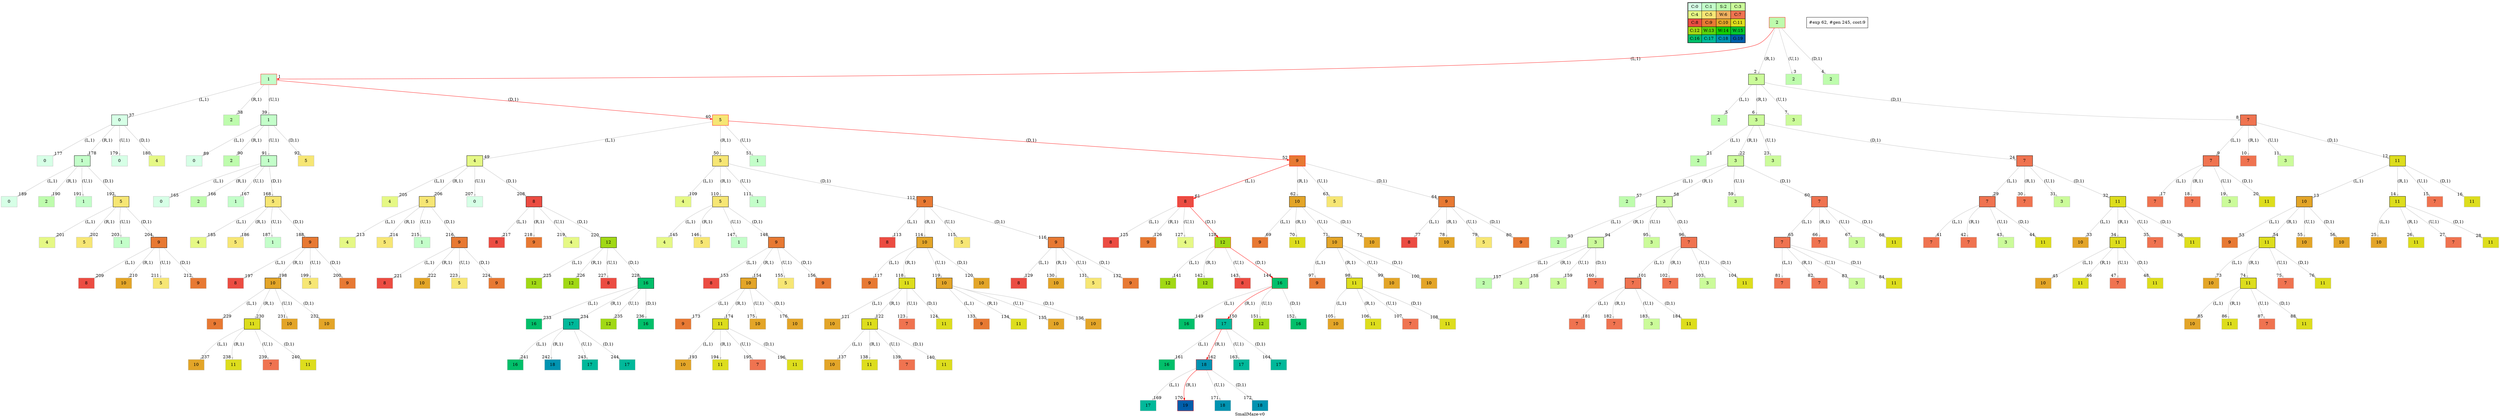 digraph SmallMaze { label="SmallMaze-v0" nodesep=1 ranksep="1.2" node [shape=record] edge [arrowsize=0.7] 
subgraph MAP {label=Map;map [shape=plaintext label=<<table border="1" cellpadding="5" cellspacing="0" cellborder="1"><tr><td bgcolor="0.39803922 0.15947579 0.99679532 1.        ">C:0</td><td bgcolor="0.35098039 0.23194764 0.99315867 1.        ">C:1</td><td bgcolor="0.29607843 0.31486959 0.98720184 1.        ">S:2</td><td bgcolor="0.24901961 0.38410575 0.98063477 1.        ">C:3</td></tr><tr><td bgcolor="0.19411765 0.46220388 0.97128103 1.        ">C:4</td><td bgcolor="0.14705882 0.52643216 0.96182564 1.        ">C:5</td><td bgcolor="0.09215686 0.59770746 0.94913494 1.        ">W:6</td><td bgcolor="0.0372549  0.66454018 0.93467977 1.        ">C:7</td></tr><tr><td bgcolor="0.00980392 0.71791192 0.92090552 1.        ">C:8</td><td bgcolor="0.06470588 0.77520398 0.9032472  1.        ">C:9</td><td bgcolor="0.11176471 0.81974048 0.88677369 1.        ">C:10</td><td bgcolor="0.16666667 0.8660254  0.8660254  1.        ">C:11</td></tr><tr><td bgcolor="0.21372549 0.9005867  0.84695821 1.        ">C:12</td><td bgcolor="0.26862745 0.93467977 0.82325295 1.        ">W:13</td><td bgcolor="0.32352941 0.96182564 0.79801723 1.        ">W:14</td><td bgcolor="0.37058824 0.97940977 0.77520398 1.        ">W:15</td></tr><tr><td bgcolor="0.4254902  0.99315867 0.74725253 1.        ">C:16</td><td bgcolor="0.47254902 0.99907048 0.72218645 1.        ">C:17</td><td bgcolor="0.52745098 0.99907048 0.69169844 1.        ">C:18</td><td bgcolor="0.5745098  0.99315867 0.66454018 1.        ">G:19</td></tr></table>>]} 
"0_2" [label=2 style=filled color=grey fillcolor="0.29607843 0.31486959 0.98720184 1.        " ];  
"0_2" [label=" 2 " style=filled color=black color=red fillcolor="0.29607843 0.31486959 0.98720184 1.        " ];  "0_2.1-0" [label=1 style=filled color=grey color=red fillcolor="0.35098039 0.23194764 0.99315867 1.        " ];   "0_2" -> "0_2.1-0" [label="(L,1)" headlabel=" 1 " color=grey color=red ]; 
"0_2.3-1" [label=3 style=filled color=grey fillcolor="0.24901961 0.38410575 0.98063477 1.        " ];   "0_2" -> "0_2.3-1" [label="(R,1)" headlabel=" 2 " color=grey ]; 
"0_2.2-2" [label=2 style=filled color=grey fillcolor="0.29607843 0.31486959 0.98720184 1.        " ];   "0_2" -> "0_2.2-2" [label="(U,1)" headlabel=" 3 " color=grey ]; 
"0_2.2-3" [label=2 style=filled color=grey fillcolor="0.29607843 0.31486959 0.98720184 1.        " ];   "0_2" -> "0_2.2-3" [label="(D,1)" headlabel=" 4 " color=grey ]; 
"0_2.3-1" [label=" 3 " style=filled color=black fillcolor="0.24901961 0.38410575 0.98063477 1.        " ];  "0_2.3.2-0" [label=2 style=filled color=grey fillcolor="0.29607843 0.31486959 0.98720184 1.        " ];   "0_2.3-1" -> "0_2.3.2-0" [label="(L,1)" headlabel=" 5 " color=grey ]; 
"0_2.3.3-1" [label=3 style=filled color=grey fillcolor="0.24901961 0.38410575 0.98063477 1.        " ];   "0_2.3-1" -> "0_2.3.3-1" [label="(R,1)" headlabel=" 6 " color=grey ]; 
"0_2.3.3-2" [label=3 style=filled color=grey fillcolor="0.24901961 0.38410575 0.98063477 1.        " ];   "0_2.3-1" -> "0_2.3.3-2" [label="(U,1)" headlabel=" 7 " color=grey ]; 
"0_2.3.7-3" [label=7 style=filled color=grey fillcolor="0.0372549  0.66454018 0.93467977 1.        " ];   "0_2.3-1" -> "0_2.3.7-3" [label="(D,1)" headlabel=" 8 " color=grey ]; 
"0_2.3.7-3" [label=" 7 " style=filled color=black fillcolor="0.0372549  0.66454018 0.93467977 1.        " ];  "0_2.3.7.7-0" [label=7 style=filled color=grey fillcolor="0.0372549  0.66454018 0.93467977 1.        " ];   "0_2.3.7-3" -> "0_2.3.7.7-0" [label="(L,1)" headlabel=" 9 " color=grey ]; 
"0_2.3.7.7-1" [label=7 style=filled color=grey fillcolor="0.0372549  0.66454018 0.93467977 1.        " ];   "0_2.3.7-3" -> "0_2.3.7.7-1" [label="(R,1)" headlabel=" 10 " color=grey ]; 
"0_2.3.7.3-2" [label=3 style=filled color=grey fillcolor="0.24901961 0.38410575 0.98063477 1.        " ];   "0_2.3.7-3" -> "0_2.3.7.3-2" [label="(U,1)" headlabel=" 11 " color=grey ]; 
"0_2.3.7.11-3" [label=11 style=filled color=grey fillcolor="0.16666667 0.8660254  0.8660254  1.        " ];   "0_2.3.7-3" -> "0_2.3.7.11-3" [label="(D,1)" headlabel=" 12 " color=grey ]; 
"0_2.3.7.11-3" [label=" 11 " style=filled color=black fillcolor="0.16666667 0.8660254  0.8660254  1.        " ];  "0_2.3.7.11.10-0" [label=10 style=filled color=grey fillcolor="0.11176471 0.81974048 0.88677369 1.        " ];   "0_2.3.7.11-3" -> "0_2.3.7.11.10-0" [label="(L,1)" headlabel=" 13 " color=grey ]; 
"0_2.3.7.11.11-1" [label=11 style=filled color=grey fillcolor="0.16666667 0.8660254  0.8660254  1.        " ];   "0_2.3.7.11-3" -> "0_2.3.7.11.11-1" [label="(R,1)" headlabel=" 14 " color=grey ]; 
"0_2.3.7.11.7-2" [label=7 style=filled color=grey fillcolor="0.0372549  0.66454018 0.93467977 1.        " ];   "0_2.3.7.11-3" -> "0_2.3.7.11.7-2" [label="(U,1)" headlabel=" 15 " color=grey ]; 
"0_2.3.7.11.11-3" [label=11 style=filled color=grey fillcolor="0.16666667 0.8660254  0.8660254  1.        " ];   "0_2.3.7.11-3" -> "0_2.3.7.11.11-3" [label="(D,1)" headlabel=" 16 " color=grey ]; 
"0_2.3.7.7-0" [label=" 7 " style=filled color=black fillcolor="0.0372549  0.66454018 0.93467977 1.        " ];  "0_2.3.7.7.7-0" [label=7 style=filled color=grey fillcolor="0.0372549  0.66454018 0.93467977 1.        " ];   "0_2.3.7.7-0" -> "0_2.3.7.7.7-0" [label="(L,1)" headlabel=" 17 " color=grey ]; 
"0_2.3.7.7.7-1" [label=7 style=filled color=grey fillcolor="0.0372549  0.66454018 0.93467977 1.        " ];   "0_2.3.7.7-0" -> "0_2.3.7.7.7-1" [label="(R,1)" headlabel=" 18 " color=grey ]; 
"0_2.3.7.7.3-2" [label=3 style=filled color=grey fillcolor="0.24901961 0.38410575 0.98063477 1.        " ];   "0_2.3.7.7-0" -> "0_2.3.7.7.3-2" [label="(U,1)" headlabel=" 19 " color=grey ]; 
"0_2.3.7.7.11-3" [label=11 style=filled color=grey fillcolor="0.16666667 0.8660254  0.8660254  1.        " ];   "0_2.3.7.7-0" -> "0_2.3.7.7.11-3" [label="(D,1)" headlabel=" 20 " color=grey ]; 
"0_2.3.3-1" [label=" 3 " style=filled color=black fillcolor="0.24901961 0.38410575 0.98063477 1.        " ];  "0_2.3.3.2-0" [label=2 style=filled color=grey fillcolor="0.29607843 0.31486959 0.98720184 1.        " ];   "0_2.3.3-1" -> "0_2.3.3.2-0" [label="(L,1)" headlabel=" 21 " color=grey ]; 
"0_2.3.3.3-1" [label=3 style=filled color=grey fillcolor="0.24901961 0.38410575 0.98063477 1.        " ];   "0_2.3.3-1" -> "0_2.3.3.3-1" [label="(R,1)" headlabel=" 22 " color=grey ]; 
"0_2.3.3.3-2" [label=3 style=filled color=grey fillcolor="0.24901961 0.38410575 0.98063477 1.        " ];   "0_2.3.3-1" -> "0_2.3.3.3-2" [label="(U,1)" headlabel=" 23 " color=grey ]; 
"0_2.3.3.7-3" [label=7 style=filled color=grey fillcolor="0.0372549  0.66454018 0.93467977 1.        " ];   "0_2.3.3-1" -> "0_2.3.3.7-3" [label="(D,1)" headlabel=" 24 " color=grey ]; 
"0_2.3.7.11.11-1" [label=" 11 " style=filled color=black fillcolor="0.16666667 0.8660254  0.8660254  1.        " ];  "0_2.3.7.11.11.10-0" [label=10 style=filled color=grey fillcolor="0.11176471 0.81974048 0.88677369 1.        " ];   "0_2.3.7.11.11-1" -> "0_2.3.7.11.11.10-0" [label="(L,1)" headlabel=" 25 " color=grey ]; 
"0_2.3.7.11.11.11-1" [label=11 style=filled color=grey fillcolor="0.16666667 0.8660254  0.8660254  1.        " ];   "0_2.3.7.11.11-1" -> "0_2.3.7.11.11.11-1" [label="(R,1)" headlabel=" 26 " color=grey ]; 
"0_2.3.7.11.11.7-2" [label=7 style=filled color=grey fillcolor="0.0372549  0.66454018 0.93467977 1.        " ];   "0_2.3.7.11.11-1" -> "0_2.3.7.11.11.7-2" [label="(U,1)" headlabel=" 27 " color=grey ]; 
"0_2.3.7.11.11.11-3" [label=11 style=filled color=grey fillcolor="0.16666667 0.8660254  0.8660254  1.        " ];   "0_2.3.7.11.11-1" -> "0_2.3.7.11.11.11-3" [label="(D,1)" headlabel=" 28 " color=grey ]; 
"0_2.3.3.7-3" [label=" 7 " style=filled color=black fillcolor="0.0372549  0.66454018 0.93467977 1.        " ];  "0_2.3.3.7.7-0" [label=7 style=filled color=grey fillcolor="0.0372549  0.66454018 0.93467977 1.        " ];   "0_2.3.3.7-3" -> "0_2.3.3.7.7-0" [label="(L,1)" headlabel=" 29 " color=grey ]; 
"0_2.3.3.7.7-1" [label=7 style=filled color=grey fillcolor="0.0372549  0.66454018 0.93467977 1.        " ];   "0_2.3.3.7-3" -> "0_2.3.3.7.7-1" [label="(R,1)" headlabel=" 30 " color=grey ]; 
"0_2.3.3.7.3-2" [label=3 style=filled color=grey fillcolor="0.24901961 0.38410575 0.98063477 1.        " ];   "0_2.3.3.7-3" -> "0_2.3.3.7.3-2" [label="(U,1)" headlabel=" 31 " color=grey ]; 
"0_2.3.3.7.11-3" [label=11 style=filled color=grey fillcolor="0.16666667 0.8660254  0.8660254  1.        " ];   "0_2.3.3.7-3" -> "0_2.3.3.7.11-3" [label="(D,1)" headlabel=" 32 " color=grey ]; 
"0_2.3.3.7.11-3" [label=" 11 " style=filled color=black fillcolor="0.16666667 0.8660254  0.8660254  1.        " ];  "0_2.3.3.7.11.10-0" [label=10 style=filled color=grey fillcolor="0.11176471 0.81974048 0.88677369 1.        " ];   "0_2.3.3.7.11-3" -> "0_2.3.3.7.11.10-0" [label="(L,1)" headlabel=" 33 " color=grey ]; 
"0_2.3.3.7.11.11-1" [label=11 style=filled color=grey fillcolor="0.16666667 0.8660254  0.8660254  1.        " ];   "0_2.3.3.7.11-3" -> "0_2.3.3.7.11.11-1" [label="(R,1)" headlabel=" 34 " color=grey ]; 
"0_2.3.3.7.11.7-2" [label=7 style=filled color=grey fillcolor="0.0372549  0.66454018 0.93467977 1.        " ];   "0_2.3.3.7.11-3" -> "0_2.3.3.7.11.7-2" [label="(U,1)" headlabel=" 35 " color=grey ]; 
"0_2.3.3.7.11.11-3" [label=11 style=filled color=grey fillcolor="0.16666667 0.8660254  0.8660254  1.        " ];   "0_2.3.3.7.11-3" -> "0_2.3.3.7.11.11-3" [label="(D,1)" headlabel=" 36 " color=grey ]; 
"0_2.1-0" [label=" 1 " style=filled color=black color=red fillcolor="0.35098039 0.23194764 0.99315867 1.        " ];  "0_2.1.0-0" [label=0 style=filled color=grey fillcolor="0.39803922 0.15947579 0.99679532 1.        " ];   "0_2.1-0" -> "0_2.1.0-0" [label="(L,1)" headlabel=" 37 " color=grey ]; 
"0_2.1.2-1" [label=2 style=filled color=grey fillcolor="0.29607843 0.31486959 0.98720184 1.        " ];   "0_2.1-0" -> "0_2.1.2-1" [label="(R,1)" headlabel=" 38 " color=grey ]; 
"0_2.1.1-2" [label=1 style=filled color=grey fillcolor="0.35098039 0.23194764 0.99315867 1.        " ];   "0_2.1-0" -> "0_2.1.1-2" [label="(U,1)" headlabel=" 39 " color=grey ]; 
"0_2.1.5-3" [label=5 style=filled color=grey color=red fillcolor="0.14705882 0.52643216 0.96182564 1.        " ];   "0_2.1-0" -> "0_2.1.5-3" [label="(D,1)" headlabel=" 40 " color=grey color=red ]; 
"0_2.3.3.7.7-0" [label=" 7 " style=filled color=black fillcolor="0.0372549  0.66454018 0.93467977 1.        " ];  "0_2.3.3.7.7.7-0" [label=7 style=filled color=grey fillcolor="0.0372549  0.66454018 0.93467977 1.        " ];   "0_2.3.3.7.7-0" -> "0_2.3.3.7.7.7-0" [label="(L,1)" headlabel=" 41 " color=grey ]; 
"0_2.3.3.7.7.7-1" [label=7 style=filled color=grey fillcolor="0.0372549  0.66454018 0.93467977 1.        " ];   "0_2.3.3.7.7-0" -> "0_2.3.3.7.7.7-1" [label="(R,1)" headlabel=" 42 " color=grey ]; 
"0_2.3.3.7.7.3-2" [label=3 style=filled color=grey fillcolor="0.24901961 0.38410575 0.98063477 1.        " ];   "0_2.3.3.7.7-0" -> "0_2.3.3.7.7.3-2" [label="(U,1)" headlabel=" 43 " color=grey ]; 
"0_2.3.3.7.7.11-3" [label=11 style=filled color=grey fillcolor="0.16666667 0.8660254  0.8660254  1.        " ];   "0_2.3.3.7.7-0" -> "0_2.3.3.7.7.11-3" [label="(D,1)" headlabel=" 44 " color=grey ]; 
"0_2.3.3.7.11.11-1" [label=" 11 " style=filled color=black fillcolor="0.16666667 0.8660254  0.8660254  1.        " ];  "0_2.3.3.7.11.11.10-0" [label=10 style=filled color=grey fillcolor="0.11176471 0.81974048 0.88677369 1.        " ];   "0_2.3.3.7.11.11-1" -> "0_2.3.3.7.11.11.10-0" [label="(L,1)" headlabel=" 45 " color=grey ]; 
"0_2.3.3.7.11.11.11-1" [label=11 style=filled color=grey fillcolor="0.16666667 0.8660254  0.8660254  1.        " ];   "0_2.3.3.7.11.11-1" -> "0_2.3.3.7.11.11.11-1" [label="(R,1)" headlabel=" 46 " color=grey ]; 
"0_2.3.3.7.11.11.7-2" [label=7 style=filled color=grey fillcolor="0.0372549  0.66454018 0.93467977 1.        " ];   "0_2.3.3.7.11.11-1" -> "0_2.3.3.7.11.11.7-2" [label="(U,1)" headlabel=" 47 " color=grey ]; 
"0_2.3.3.7.11.11.11-3" [label=11 style=filled color=grey fillcolor="0.16666667 0.8660254  0.8660254  1.        " ];   "0_2.3.3.7.11.11-1" -> "0_2.3.3.7.11.11.11-3" [label="(D,1)" headlabel=" 48 " color=grey ]; 
"0_2.1.5-3" [label=" 5 " style=filled color=black color=red fillcolor="0.14705882 0.52643216 0.96182564 1.        " ];  "0_2.1.5.4-0" [label=4 style=filled color=grey fillcolor="0.19411765 0.46220388 0.97128103 1.        " ];   "0_2.1.5-3" -> "0_2.1.5.4-0" [label="(L,1)" headlabel=" 49 " color=grey ]; 
"0_2.1.5.5-1" [label=5 style=filled color=grey fillcolor="0.14705882 0.52643216 0.96182564 1.        " ];   "0_2.1.5-3" -> "0_2.1.5.5-1" [label="(R,1)" headlabel=" 50 " color=grey ]; 
"0_2.1.5.1-2" [label=1 style=filled color=grey fillcolor="0.35098039 0.23194764 0.99315867 1.        " ];   "0_2.1.5-3" -> "0_2.1.5.1-2" [label="(U,1)" headlabel=" 51 " color=grey ]; 
"0_2.1.5.9-3" [label=9 style=filled color=grey color=red fillcolor="0.06470588 0.77520398 0.9032472  1.        " ];   "0_2.1.5-3" -> "0_2.1.5.9-3" [label="(D,1)" headlabel=" 52 " color=grey color=red ]; 
"0_2.3.7.11.10-0" [label=" 10 " style=filled color=black fillcolor="0.11176471 0.81974048 0.88677369 1.        " ];  "0_2.3.7.11.10.9-0" [label=9 style=filled color=grey fillcolor="0.06470588 0.77520398 0.9032472  1.        " ];   "0_2.3.7.11.10-0" -> "0_2.3.7.11.10.9-0" [label="(L,1)" headlabel=" 53 " color=grey ]; 
"0_2.3.7.11.10.11-1" [label=11 style=filled color=grey fillcolor="0.16666667 0.8660254  0.8660254  1.        " ];   "0_2.3.7.11.10-0" -> "0_2.3.7.11.10.11-1" [label="(R,1)" headlabel=" 54 " color=grey ]; 
"0_2.3.7.11.10.10-2" [label=10 style=filled color=grey fillcolor="0.11176471 0.81974048 0.88677369 1.        " ];   "0_2.3.7.11.10-0" -> "0_2.3.7.11.10.10-2" [label="(U,1)" headlabel=" 55 " color=grey ]; 
"0_2.3.7.11.10.10-3" [label=10 style=filled color=grey fillcolor="0.11176471 0.81974048 0.88677369 1.        " ];   "0_2.3.7.11.10-0" -> "0_2.3.7.11.10.10-3" [label="(D,1)" headlabel=" 56 " color=grey ]; 
"0_2.3.3.3-1" [label=" 3 " style=filled color=black fillcolor="0.24901961 0.38410575 0.98063477 1.        " ];  "0_2.3.3.3.2-0" [label=2 style=filled color=grey fillcolor="0.29607843 0.31486959 0.98720184 1.        " ];   "0_2.3.3.3-1" -> "0_2.3.3.3.2-0" [label="(L,1)" headlabel=" 57 " color=grey ]; 
"0_2.3.3.3.3-1" [label=3 style=filled color=grey fillcolor="0.24901961 0.38410575 0.98063477 1.        " ];   "0_2.3.3.3-1" -> "0_2.3.3.3.3-1" [label="(R,1)" headlabel=" 58 " color=grey ]; 
"0_2.3.3.3.3-2" [label=3 style=filled color=grey fillcolor="0.24901961 0.38410575 0.98063477 1.        " ];   "0_2.3.3.3-1" -> "0_2.3.3.3.3-2" [label="(U,1)" headlabel=" 59 " color=grey ]; 
"0_2.3.3.3.7-3" [label=7 style=filled color=grey fillcolor="0.0372549  0.66454018 0.93467977 1.        " ];   "0_2.3.3.3-1" -> "0_2.3.3.3.7-3" [label="(D,1)" headlabel=" 60 " color=grey ]; 
"0_2.1.5.9-3" [label=" 9 " style=filled color=black color=red fillcolor="0.06470588 0.77520398 0.9032472  1.        " ];  "0_2.1.5.9.8-0" [label=8 style=filled color=grey color=red fillcolor="0.00980392 0.71791192 0.92090552 1.        " ];   "0_2.1.5.9-3" -> "0_2.1.5.9.8-0" [label="(L,1)" headlabel=" 61 " color=grey color=red ]; 
"0_2.1.5.9.10-1" [label=10 style=filled color=grey fillcolor="0.11176471 0.81974048 0.88677369 1.        " ];   "0_2.1.5.9-3" -> "0_2.1.5.9.10-1" [label="(R,1)" headlabel=" 62 " color=grey ]; 
"0_2.1.5.9.5-2" [label=5 style=filled color=grey fillcolor="0.14705882 0.52643216 0.96182564 1.        " ];   "0_2.1.5.9-3" -> "0_2.1.5.9.5-2" [label="(U,1)" headlabel=" 63 " color=grey ]; 
"0_2.1.5.9.9-3" [label=9 style=filled color=grey fillcolor="0.06470588 0.77520398 0.9032472  1.        " ];   "0_2.1.5.9-3" -> "0_2.1.5.9.9-3" [label="(D,1)" headlabel=" 64 " color=grey ]; 
"0_2.3.3.3.7-3" [label=" 7 " style=filled color=black fillcolor="0.0372549  0.66454018 0.93467977 1.        " ];  "0_2.3.3.3.7.7-0" [label=7 style=filled color=grey fillcolor="0.0372549  0.66454018 0.93467977 1.        " ];   "0_2.3.3.3.7-3" -> "0_2.3.3.3.7.7-0" [label="(L,1)" headlabel=" 65 " color=grey ]; 
"0_2.3.3.3.7.7-1" [label=7 style=filled color=grey fillcolor="0.0372549  0.66454018 0.93467977 1.        " ];   "0_2.3.3.3.7-3" -> "0_2.3.3.3.7.7-1" [label="(R,1)" headlabel=" 66 " color=grey ]; 
"0_2.3.3.3.7.3-2" [label=3 style=filled color=grey fillcolor="0.24901961 0.38410575 0.98063477 1.        " ];   "0_2.3.3.3.7-3" -> "0_2.3.3.3.7.3-2" [label="(U,1)" headlabel=" 67 " color=grey ]; 
"0_2.3.3.3.7.11-3" [label=11 style=filled color=grey fillcolor="0.16666667 0.8660254  0.8660254  1.        " ];   "0_2.3.3.3.7-3" -> "0_2.3.3.3.7.11-3" [label="(D,1)" headlabel=" 68 " color=grey ]; 
"0_2.1.5.9.10-1" [label=" 10 " style=filled color=black fillcolor="0.11176471 0.81974048 0.88677369 1.        " ];  "0_2.1.5.9.10.9-0" [label=9 style=filled color=grey fillcolor="0.06470588 0.77520398 0.9032472  1.        " ];   "0_2.1.5.9.10-1" -> "0_2.1.5.9.10.9-0" [label="(L,1)" headlabel=" 69 " color=grey ]; 
"0_2.1.5.9.10.11-1" [label=11 style=filled color=grey fillcolor="0.16666667 0.8660254  0.8660254  1.        " ];   "0_2.1.5.9.10-1" -> "0_2.1.5.9.10.11-1" [label="(R,1)" headlabel=" 70 " color=grey ]; 
"0_2.1.5.9.10.10-2" [label=10 style=filled color=grey fillcolor="0.11176471 0.81974048 0.88677369 1.        " ];   "0_2.1.5.9.10-1" -> "0_2.1.5.9.10.10-2" [label="(U,1)" headlabel=" 71 " color=grey ]; 
"0_2.1.5.9.10.10-3" [label=10 style=filled color=grey fillcolor="0.11176471 0.81974048 0.88677369 1.        " ];   "0_2.1.5.9.10-1" -> "0_2.1.5.9.10.10-3" [label="(D,1)" headlabel=" 72 " color=grey ]; 
"0_2.3.7.11.10.11-1" [label=" 11 " style=filled color=black fillcolor="0.16666667 0.8660254  0.8660254  1.        " ];  "0_2.3.7.11.10.11.10-0" [label=10 style=filled color=grey fillcolor="0.11176471 0.81974048 0.88677369 1.        " ];   "0_2.3.7.11.10.11-1" -> "0_2.3.7.11.10.11.10-0" [label="(L,1)" headlabel=" 73 " color=grey ]; 
"0_2.3.7.11.10.11.11-1" [label=11 style=filled color=grey fillcolor="0.16666667 0.8660254  0.8660254  1.        " ];   "0_2.3.7.11.10.11-1" -> "0_2.3.7.11.10.11.11-1" [label="(R,1)" headlabel=" 74 " color=grey ]; 
"0_2.3.7.11.10.11.7-2" [label=7 style=filled color=grey fillcolor="0.0372549  0.66454018 0.93467977 1.        " ];   "0_2.3.7.11.10.11-1" -> "0_2.3.7.11.10.11.7-2" [label="(U,1)" headlabel=" 75 " color=grey ]; 
"0_2.3.7.11.10.11.11-3" [label=11 style=filled color=grey fillcolor="0.16666667 0.8660254  0.8660254  1.        " ];   "0_2.3.7.11.10.11-1" -> "0_2.3.7.11.10.11.11-3" [label="(D,1)" headlabel=" 76 " color=grey ]; 
"0_2.1.5.9.9-3" [label=" 9 " style=filled color=black fillcolor="0.06470588 0.77520398 0.9032472  1.        " ];  "0_2.1.5.9.9.8-0" [label=8 style=filled color=grey fillcolor="0.00980392 0.71791192 0.92090552 1.        " ];   "0_2.1.5.9.9-3" -> "0_2.1.5.9.9.8-0" [label="(L,1)" headlabel=" 77 " color=grey ]; 
"0_2.1.5.9.9.10-1" [label=10 style=filled color=grey fillcolor="0.11176471 0.81974048 0.88677369 1.        " ];   "0_2.1.5.9.9-3" -> "0_2.1.5.9.9.10-1" [label="(R,1)" headlabel=" 78 " color=grey ]; 
"0_2.1.5.9.9.5-2" [label=5 style=filled color=grey fillcolor="0.14705882 0.52643216 0.96182564 1.        " ];   "0_2.1.5.9.9-3" -> "0_2.1.5.9.9.5-2" [label="(U,1)" headlabel=" 79 " color=grey ]; 
"0_2.1.5.9.9.9-3" [label=9 style=filled color=grey fillcolor="0.06470588 0.77520398 0.9032472  1.        " ];   "0_2.1.5.9.9-3" -> "0_2.1.5.9.9.9-3" [label="(D,1)" headlabel=" 80 " color=grey ]; 
"0_2.3.3.3.7.7-0" [label=" 7 " style=filled color=black fillcolor="0.0372549  0.66454018 0.93467977 1.        " ];  "0_2.3.3.3.7.7.7-0" [label=7 style=filled color=grey fillcolor="0.0372549  0.66454018 0.93467977 1.        " ];   "0_2.3.3.3.7.7-0" -> "0_2.3.3.3.7.7.7-0" [label="(L,1)" headlabel=" 81 " color=grey ]; 
"0_2.3.3.3.7.7.7-1" [label=7 style=filled color=grey fillcolor="0.0372549  0.66454018 0.93467977 1.        " ];   "0_2.3.3.3.7.7-0" -> "0_2.3.3.3.7.7.7-1" [label="(R,1)" headlabel=" 82 " color=grey ]; 
"0_2.3.3.3.7.7.3-2" [label=3 style=filled color=grey fillcolor="0.24901961 0.38410575 0.98063477 1.        " ];   "0_2.3.3.3.7.7-0" -> "0_2.3.3.3.7.7.3-2" [label="(U,1)" headlabel=" 83 " color=grey ]; 
"0_2.3.3.3.7.7.11-3" [label=11 style=filled color=grey fillcolor="0.16666667 0.8660254  0.8660254  1.        " ];   "0_2.3.3.3.7.7-0" -> "0_2.3.3.3.7.7.11-3" [label="(D,1)" headlabel=" 84 " color=grey ]; 
"0_2.3.7.11.10.11.11-1" [label=" 11 " style=filled color=black fillcolor="0.16666667 0.8660254  0.8660254  1.        " ];  "0_2.3.7.11.10.11.11.10-0" [label=10 style=filled color=grey fillcolor="0.11176471 0.81974048 0.88677369 1.        " ];   "0_2.3.7.11.10.11.11-1" -> "0_2.3.7.11.10.11.11.10-0" [label="(L,1)" headlabel=" 85 " color=grey ]; 
"0_2.3.7.11.10.11.11.11-1" [label=11 style=filled color=grey fillcolor="0.16666667 0.8660254  0.8660254  1.        " ];   "0_2.3.7.11.10.11.11-1" -> "0_2.3.7.11.10.11.11.11-1" [label="(R,1)" headlabel=" 86 " color=grey ]; 
"0_2.3.7.11.10.11.11.7-2" [label=7 style=filled color=grey fillcolor="0.0372549  0.66454018 0.93467977 1.        " ];   "0_2.3.7.11.10.11.11-1" -> "0_2.3.7.11.10.11.11.7-2" [label="(U,1)" headlabel=" 87 " color=grey ]; 
"0_2.3.7.11.10.11.11.11-3" [label=11 style=filled color=grey fillcolor="0.16666667 0.8660254  0.8660254  1.        " ];   "0_2.3.7.11.10.11.11-1" -> "0_2.3.7.11.10.11.11.11-3" [label="(D,1)" headlabel=" 88 " color=grey ]; 
"0_2.1.1-2" [label=" 1 " style=filled color=black fillcolor="0.35098039 0.23194764 0.99315867 1.        " ];  "0_2.1.1.0-0" [label=0 style=filled color=grey fillcolor="0.39803922 0.15947579 0.99679532 1.        " ];   "0_2.1.1-2" -> "0_2.1.1.0-0" [label="(L,1)" headlabel=" 89 " color=grey ]; 
"0_2.1.1.2-1" [label=2 style=filled color=grey fillcolor="0.29607843 0.31486959 0.98720184 1.        " ];   "0_2.1.1-2" -> "0_2.1.1.2-1" [label="(R,1)" headlabel=" 90 " color=grey ]; 
"0_2.1.1.1-2" [label=1 style=filled color=grey fillcolor="0.35098039 0.23194764 0.99315867 1.        " ];   "0_2.1.1-2" -> "0_2.1.1.1-2" [label="(U,1)" headlabel=" 91 " color=grey ]; 
"0_2.1.1.5-3" [label=5 style=filled color=grey fillcolor="0.14705882 0.52643216 0.96182564 1.        " ];   "0_2.1.1-2" -> "0_2.1.1.5-3" [label="(D,1)" headlabel=" 92 " color=grey ]; 
"0_2.3.3.3.3-1" [label=" 3 " style=filled color=black fillcolor="0.24901961 0.38410575 0.98063477 1.        " ];  "0_2.3.3.3.3.2-0" [label=2 style=filled color=grey fillcolor="0.29607843 0.31486959 0.98720184 1.        " ];   "0_2.3.3.3.3-1" -> "0_2.3.3.3.3.2-0" [label="(L,1)" headlabel=" 93 " color=grey ]; 
"0_2.3.3.3.3.3-1" [label=3 style=filled color=grey fillcolor="0.24901961 0.38410575 0.98063477 1.        " ];   "0_2.3.3.3.3-1" -> "0_2.3.3.3.3.3-1" [label="(R,1)" headlabel=" 94 " color=grey ]; 
"0_2.3.3.3.3.3-2" [label=3 style=filled color=grey fillcolor="0.24901961 0.38410575 0.98063477 1.        " ];   "0_2.3.3.3.3-1" -> "0_2.3.3.3.3.3-2" [label="(U,1)" headlabel=" 95 " color=grey ]; 
"0_2.3.3.3.3.7-3" [label=7 style=filled color=grey fillcolor="0.0372549  0.66454018 0.93467977 1.        " ];   "0_2.3.3.3.3-1" -> "0_2.3.3.3.3.7-3" [label="(D,1)" headlabel=" 96 " color=grey ]; 
"0_2.1.5.9.10.10-2" [label=" 10 " style=filled color=black fillcolor="0.11176471 0.81974048 0.88677369 1.        " ];  "0_2.1.5.9.10.10.9-0" [label=9 style=filled color=grey fillcolor="0.06470588 0.77520398 0.9032472  1.        " ];   "0_2.1.5.9.10.10-2" -> "0_2.1.5.9.10.10.9-0" [label="(L,1)" headlabel=" 97 " color=grey ]; 
"0_2.1.5.9.10.10.11-1" [label=11 style=filled color=grey fillcolor="0.16666667 0.8660254  0.8660254  1.        " ];   "0_2.1.5.9.10.10-2" -> "0_2.1.5.9.10.10.11-1" [label="(R,1)" headlabel=" 98 " color=grey ]; 
"0_2.1.5.9.10.10.10-2" [label=10 style=filled color=grey fillcolor="0.11176471 0.81974048 0.88677369 1.        " ];   "0_2.1.5.9.10.10-2" -> "0_2.1.5.9.10.10.10-2" [label="(U,1)" headlabel=" 99 " color=grey ]; 
"0_2.1.5.9.10.10.10-3" [label=10 style=filled color=grey fillcolor="0.11176471 0.81974048 0.88677369 1.        " ];   "0_2.1.5.9.10.10-2" -> "0_2.1.5.9.10.10.10-3" [label="(D,1)" headlabel=" 100 " color=grey ]; 
"0_2.3.3.3.3.7-3" [label=" 7 " style=filled color=black fillcolor="0.0372549  0.66454018 0.93467977 1.        " ];  "0_2.3.3.3.3.7.7-0" [label=7 style=filled color=grey fillcolor="0.0372549  0.66454018 0.93467977 1.        " ];   "0_2.3.3.3.3.7-3" -> "0_2.3.3.3.3.7.7-0" [label="(L,1)" headlabel=" 101 " color=grey ]; 
"0_2.3.3.3.3.7.7-1" [label=7 style=filled color=grey fillcolor="0.0372549  0.66454018 0.93467977 1.        " ];   "0_2.3.3.3.3.7-3" -> "0_2.3.3.3.3.7.7-1" [label="(R,1)" headlabel=" 102 " color=grey ]; 
"0_2.3.3.3.3.7.3-2" [label=3 style=filled color=grey fillcolor="0.24901961 0.38410575 0.98063477 1.        " ];   "0_2.3.3.3.3.7-3" -> "0_2.3.3.3.3.7.3-2" [label="(U,1)" headlabel=" 103 " color=grey ]; 
"0_2.3.3.3.3.7.11-3" [label=11 style=filled color=grey fillcolor="0.16666667 0.8660254  0.8660254  1.        " ];   "0_2.3.3.3.3.7-3" -> "0_2.3.3.3.3.7.11-3" [label="(D,1)" headlabel=" 104 " color=grey ]; 
"0_2.1.5.9.10.10.11-1" [label=" 11 " style=filled color=black fillcolor="0.16666667 0.8660254  0.8660254  1.        " ];  "0_2.1.5.9.10.10.11.10-0" [label=10 style=filled color=grey fillcolor="0.11176471 0.81974048 0.88677369 1.        " ];   "0_2.1.5.9.10.10.11-1" -> "0_2.1.5.9.10.10.11.10-0" [label="(L,1)" headlabel=" 105 " color=grey ]; 
"0_2.1.5.9.10.10.11.11-1" [label=11 style=filled color=grey fillcolor="0.16666667 0.8660254  0.8660254  1.        " ];   "0_2.1.5.9.10.10.11-1" -> "0_2.1.5.9.10.10.11.11-1" [label="(R,1)" headlabel=" 106 " color=grey ]; 
"0_2.1.5.9.10.10.11.7-2" [label=7 style=filled color=grey fillcolor="0.0372549  0.66454018 0.93467977 1.        " ];   "0_2.1.5.9.10.10.11-1" -> "0_2.1.5.9.10.10.11.7-2" [label="(U,1)" headlabel=" 107 " color=grey ]; 
"0_2.1.5.9.10.10.11.11-3" [label=11 style=filled color=grey fillcolor="0.16666667 0.8660254  0.8660254  1.        " ];   "0_2.1.5.9.10.10.11-1" -> "0_2.1.5.9.10.10.11.11-3" [label="(D,1)" headlabel=" 108 " color=grey ]; 
"0_2.1.5.5-1" [label=" 5 " style=filled color=black fillcolor="0.14705882 0.52643216 0.96182564 1.        " ];  "0_2.1.5.5.4-0" [label=4 style=filled color=grey fillcolor="0.19411765 0.46220388 0.97128103 1.        " ];   "0_2.1.5.5-1" -> "0_2.1.5.5.4-0" [label="(L,1)" headlabel=" 109 " color=grey ]; 
"0_2.1.5.5.5-1" [label=5 style=filled color=grey fillcolor="0.14705882 0.52643216 0.96182564 1.        " ];   "0_2.1.5.5-1" -> "0_2.1.5.5.5-1" [label="(R,1)" headlabel=" 110 " color=grey ]; 
"0_2.1.5.5.1-2" [label=1 style=filled color=grey fillcolor="0.35098039 0.23194764 0.99315867 1.        " ];   "0_2.1.5.5-1" -> "0_2.1.5.5.1-2" [label="(U,1)" headlabel=" 111 " color=grey ]; 
"0_2.1.5.5.9-3" [label=9 style=filled color=grey fillcolor="0.06470588 0.77520398 0.9032472  1.        " ];   "0_2.1.5.5-1" -> "0_2.1.5.5.9-3" [label="(D,1)" headlabel=" 112 " color=grey ]; 
"0_2.1.5.5.9-3" [label=" 9 " style=filled color=black fillcolor="0.06470588 0.77520398 0.9032472  1.        " ];  "0_2.1.5.5.9.8-0" [label=8 style=filled color=grey fillcolor="0.00980392 0.71791192 0.92090552 1.        " ];   "0_2.1.5.5.9-3" -> "0_2.1.5.5.9.8-0" [label="(L,1)" headlabel=" 113 " color=grey ]; 
"0_2.1.5.5.9.10-1" [label=10 style=filled color=grey fillcolor="0.11176471 0.81974048 0.88677369 1.        " ];   "0_2.1.5.5.9-3" -> "0_2.1.5.5.9.10-1" [label="(R,1)" headlabel=" 114 " color=grey ]; 
"0_2.1.5.5.9.5-2" [label=5 style=filled color=grey fillcolor="0.14705882 0.52643216 0.96182564 1.        " ];   "0_2.1.5.5.9-3" -> "0_2.1.5.5.9.5-2" [label="(U,1)" headlabel=" 115 " color=grey ]; 
"0_2.1.5.5.9.9-3" [label=9 style=filled color=grey fillcolor="0.06470588 0.77520398 0.9032472  1.        " ];   "0_2.1.5.5.9-3" -> "0_2.1.5.5.9.9-3" [label="(D,1)" headlabel=" 116 " color=grey ]; 
"0_2.1.5.5.9.10-1" [label=" 10 " style=filled color=black fillcolor="0.11176471 0.81974048 0.88677369 1.        " ];  "0_2.1.5.5.9.10.9-0" [label=9 style=filled color=grey fillcolor="0.06470588 0.77520398 0.9032472  1.        " ];   "0_2.1.5.5.9.10-1" -> "0_2.1.5.5.9.10.9-0" [label="(L,1)" headlabel=" 117 " color=grey ]; 
"0_2.1.5.5.9.10.11-1" [label=11 style=filled color=grey fillcolor="0.16666667 0.8660254  0.8660254  1.        " ];   "0_2.1.5.5.9.10-1" -> "0_2.1.5.5.9.10.11-1" [label="(R,1)" headlabel=" 118 " color=grey ]; 
"0_2.1.5.5.9.10.10-2" [label=10 style=filled color=grey fillcolor="0.11176471 0.81974048 0.88677369 1.        " ];   "0_2.1.5.5.9.10-1" -> "0_2.1.5.5.9.10.10-2" [label="(U,1)" headlabel=" 119 " color=grey ]; 
"0_2.1.5.5.9.10.10-3" [label=10 style=filled color=grey fillcolor="0.11176471 0.81974048 0.88677369 1.        " ];   "0_2.1.5.5.9.10-1" -> "0_2.1.5.5.9.10.10-3" [label="(D,1)" headlabel=" 120 " color=grey ]; 
"0_2.1.5.5.9.10.11-1" [label=" 11 " style=filled color=black fillcolor="0.16666667 0.8660254  0.8660254  1.        " ];  "0_2.1.5.5.9.10.11.10-0" [label=10 style=filled color=grey fillcolor="0.11176471 0.81974048 0.88677369 1.        " ];   "0_2.1.5.5.9.10.11-1" -> "0_2.1.5.5.9.10.11.10-0" [label="(L,1)" headlabel=" 121 " color=grey ]; 
"0_2.1.5.5.9.10.11.11-1" [label=11 style=filled color=grey fillcolor="0.16666667 0.8660254  0.8660254  1.        " ];   "0_2.1.5.5.9.10.11-1" -> "0_2.1.5.5.9.10.11.11-1" [label="(R,1)" headlabel=" 122 " color=grey ]; 
"0_2.1.5.5.9.10.11.7-2" [label=7 style=filled color=grey fillcolor="0.0372549  0.66454018 0.93467977 1.        " ];   "0_2.1.5.5.9.10.11-1" -> "0_2.1.5.5.9.10.11.7-2" [label="(U,1)" headlabel=" 123 " color=grey ]; 
"0_2.1.5.5.9.10.11.11-3" [label=11 style=filled color=grey fillcolor="0.16666667 0.8660254  0.8660254  1.        " ];   "0_2.1.5.5.9.10.11-1" -> "0_2.1.5.5.9.10.11.11-3" [label="(D,1)" headlabel=" 124 " color=grey ]; 
"0_2.1.5.9.8-0" [label=" 8 " style=filled color=black color=red fillcolor="0.00980392 0.71791192 0.92090552 1.        " ];  "0_2.1.5.9.8.8-0" [label=8 style=filled color=grey fillcolor="0.00980392 0.71791192 0.92090552 1.        " ];   "0_2.1.5.9.8-0" -> "0_2.1.5.9.8.8-0" [label="(L,1)" headlabel=" 125 " color=grey ]; 
"0_2.1.5.9.8.9-1" [label=9 style=filled color=grey fillcolor="0.06470588 0.77520398 0.9032472  1.        " ];   "0_2.1.5.9.8-0" -> "0_2.1.5.9.8.9-1" [label="(R,1)" headlabel=" 126 " color=grey ]; 
"0_2.1.5.9.8.4-2" [label=4 style=filled color=grey fillcolor="0.19411765 0.46220388 0.97128103 1.        " ];   "0_2.1.5.9.8-0" -> "0_2.1.5.9.8.4-2" [label="(U,1)" headlabel=" 127 " color=grey ]; 
"0_2.1.5.9.8.12-3" [label=12 style=filled color=grey color=red fillcolor="0.21372549 0.9005867  0.84695821 1.        " ];   "0_2.1.5.9.8-0" -> "0_2.1.5.9.8.12-3" [label="(D,1)" headlabel=" 128 " color=grey color=red ]; 
"0_2.1.5.5.9.9-3" [label=" 9 " style=filled color=black fillcolor="0.06470588 0.77520398 0.9032472  1.        " ];  "0_2.1.5.5.9.9.8-0" [label=8 style=filled color=grey fillcolor="0.00980392 0.71791192 0.92090552 1.        " ];   "0_2.1.5.5.9.9-3" -> "0_2.1.5.5.9.9.8-0" [label="(L,1)" headlabel=" 129 " color=grey ]; 
"0_2.1.5.5.9.9.10-1" [label=10 style=filled color=grey fillcolor="0.11176471 0.81974048 0.88677369 1.        " ];   "0_2.1.5.5.9.9-3" -> "0_2.1.5.5.9.9.10-1" [label="(R,1)" headlabel=" 130 " color=grey ]; 
"0_2.1.5.5.9.9.5-2" [label=5 style=filled color=grey fillcolor="0.14705882 0.52643216 0.96182564 1.        " ];   "0_2.1.5.5.9.9-3" -> "0_2.1.5.5.9.9.5-2" [label="(U,1)" headlabel=" 131 " color=grey ]; 
"0_2.1.5.5.9.9.9-3" [label=9 style=filled color=grey fillcolor="0.06470588 0.77520398 0.9032472  1.        " ];   "0_2.1.5.5.9.9-3" -> "0_2.1.5.5.9.9.9-3" [label="(D,1)" headlabel=" 132 " color=grey ]; 
"0_2.1.5.5.9.10.10-2" [label=" 10 " style=filled color=black fillcolor="0.11176471 0.81974048 0.88677369 1.        " ];  "0_2.1.5.5.9.10.10.9-0" [label=9 style=filled color=grey fillcolor="0.06470588 0.77520398 0.9032472  1.        " ];   "0_2.1.5.5.9.10.10-2" -> "0_2.1.5.5.9.10.10.9-0" [label="(L,1)" headlabel=" 133 " color=grey ]; 
"0_2.1.5.5.9.10.10.11-1" [label=11 style=filled color=grey fillcolor="0.16666667 0.8660254  0.8660254  1.        " ];   "0_2.1.5.5.9.10.10-2" -> "0_2.1.5.5.9.10.10.11-1" [label="(R,1)" headlabel=" 134 " color=grey ]; 
"0_2.1.5.5.9.10.10.10-2" [label=10 style=filled color=grey fillcolor="0.11176471 0.81974048 0.88677369 1.        " ];   "0_2.1.5.5.9.10.10-2" -> "0_2.1.5.5.9.10.10.10-2" [label="(U,1)" headlabel=" 135 " color=grey ]; 
"0_2.1.5.5.9.10.10.10-3" [label=10 style=filled color=grey fillcolor="0.11176471 0.81974048 0.88677369 1.        " ];   "0_2.1.5.5.9.10.10-2" -> "0_2.1.5.5.9.10.10.10-3" [label="(D,1)" headlabel=" 136 " color=grey ]; 
"0_2.1.5.5.9.10.11.11-1" [label=" 11 " style=filled color=black fillcolor="0.16666667 0.8660254  0.8660254  1.        " ];  "0_2.1.5.5.9.10.11.11.10-0" [label=10 style=filled color=grey fillcolor="0.11176471 0.81974048 0.88677369 1.        " ];   "0_2.1.5.5.9.10.11.11-1" -> "0_2.1.5.5.9.10.11.11.10-0" [label="(L,1)" headlabel=" 137 " color=grey ]; 
"0_2.1.5.5.9.10.11.11.11-1" [label=11 style=filled color=grey fillcolor="0.16666667 0.8660254  0.8660254  1.        " ];   "0_2.1.5.5.9.10.11.11-1" -> "0_2.1.5.5.9.10.11.11.11-1" [label="(R,1)" headlabel=" 138 " color=grey ]; 
"0_2.1.5.5.9.10.11.11.7-2" [label=7 style=filled color=grey fillcolor="0.0372549  0.66454018 0.93467977 1.        " ];   "0_2.1.5.5.9.10.11.11-1" -> "0_2.1.5.5.9.10.11.11.7-2" [label="(U,1)" headlabel=" 139 " color=grey ]; 
"0_2.1.5.5.9.10.11.11.11-3" [label=11 style=filled color=grey fillcolor="0.16666667 0.8660254  0.8660254  1.        " ];   "0_2.1.5.5.9.10.11.11-1" -> "0_2.1.5.5.9.10.11.11.11-3" [label="(D,1)" headlabel=" 140 " color=grey ]; 
"0_2.1.5.9.8.12-3" [label=" 12 " style=filled color=black color=red fillcolor="0.21372549 0.9005867  0.84695821 1.        " ];  "0_2.1.5.9.8.12.12-0" [label=12 style=filled color=grey fillcolor="0.21372549 0.9005867  0.84695821 1.        " ];   "0_2.1.5.9.8.12-3" -> "0_2.1.5.9.8.12.12-0" [label="(L,1)" headlabel=" 141 " color=grey ]; 
"0_2.1.5.9.8.12.12-1" [label=12 style=filled color=grey fillcolor="0.21372549 0.9005867  0.84695821 1.        " ];   "0_2.1.5.9.8.12-3" -> "0_2.1.5.9.8.12.12-1" [label="(R,1)" headlabel=" 142 " color=grey ]; 
"0_2.1.5.9.8.12.8-2" [label=8 style=filled color=grey fillcolor="0.00980392 0.71791192 0.92090552 1.        " ];   "0_2.1.5.9.8.12-3" -> "0_2.1.5.9.8.12.8-2" [label="(U,1)" headlabel=" 143 " color=grey ]; 
"0_2.1.5.9.8.12.16-3" [label=16 style=filled color=grey color=red fillcolor="0.4254902  0.99315867 0.74725253 1.        " ];   "0_2.1.5.9.8.12-3" -> "0_2.1.5.9.8.12.16-3" [label="(D,1)" headlabel=" 144 " color=grey color=red ]; 
"0_2.1.5.5.5-1" [label=" 5 " style=filled color=black fillcolor="0.14705882 0.52643216 0.96182564 1.        " ];  "0_2.1.5.5.5.4-0" [label=4 style=filled color=grey fillcolor="0.19411765 0.46220388 0.97128103 1.        " ];   "0_2.1.5.5.5-1" -> "0_2.1.5.5.5.4-0" [label="(L,1)" headlabel=" 145 " color=grey ]; 
"0_2.1.5.5.5.5-1" [label=5 style=filled color=grey fillcolor="0.14705882 0.52643216 0.96182564 1.        " ];   "0_2.1.5.5.5-1" -> "0_2.1.5.5.5.5-1" [label="(R,1)" headlabel=" 146 " color=grey ]; 
"0_2.1.5.5.5.1-2" [label=1 style=filled color=grey fillcolor="0.35098039 0.23194764 0.99315867 1.        " ];   "0_2.1.5.5.5-1" -> "0_2.1.5.5.5.1-2" [label="(U,1)" headlabel=" 147 " color=grey ]; 
"0_2.1.5.5.5.9-3" [label=9 style=filled color=grey fillcolor="0.06470588 0.77520398 0.9032472  1.        " ];   "0_2.1.5.5.5-1" -> "0_2.1.5.5.5.9-3" [label="(D,1)" headlabel=" 148 " color=grey ]; 
"0_2.1.5.9.8.12.16-3" [label=" 16 " style=filled color=black color=red fillcolor="0.4254902  0.99315867 0.74725253 1.        " ];  "0_2.1.5.9.8.12.16.16-0" [label=16 style=filled color=grey fillcolor="0.4254902  0.99315867 0.74725253 1.        " ];   "0_2.1.5.9.8.12.16-3" -> "0_2.1.5.9.8.12.16.16-0" [label="(L,1)" headlabel=" 149 " color=grey ]; 
"0_2.1.5.9.8.12.16.17-1" [label=17 style=filled color=grey color=red fillcolor="0.47254902 0.99907048 0.72218645 1.        " ];   "0_2.1.5.9.8.12.16-3" -> "0_2.1.5.9.8.12.16.17-1" [label="(R,1)" headlabel=" 150 " color=grey color=red ]; 
"0_2.1.5.9.8.12.16.12-2" [label=12 style=filled color=grey fillcolor="0.21372549 0.9005867  0.84695821 1.        " ];   "0_2.1.5.9.8.12.16-3" -> "0_2.1.5.9.8.12.16.12-2" [label="(U,1)" headlabel=" 151 " color=grey ]; 
"0_2.1.5.9.8.12.16.16-3" [label=16 style=filled color=grey fillcolor="0.4254902  0.99315867 0.74725253 1.        " ];   "0_2.1.5.9.8.12.16-3" -> "0_2.1.5.9.8.12.16.16-3" [label="(D,1)" headlabel=" 152 " color=grey ]; 
"0_2.1.5.5.5.9-3" [label=" 9 " style=filled color=black fillcolor="0.06470588 0.77520398 0.9032472  1.        " ];  "0_2.1.5.5.5.9.8-0" [label=8 style=filled color=grey fillcolor="0.00980392 0.71791192 0.92090552 1.        " ];   "0_2.1.5.5.5.9-3" -> "0_2.1.5.5.5.9.8-0" [label="(L,1)" headlabel=" 153 " color=grey ]; 
"0_2.1.5.5.5.9.10-1" [label=10 style=filled color=grey fillcolor="0.11176471 0.81974048 0.88677369 1.        " ];   "0_2.1.5.5.5.9-3" -> "0_2.1.5.5.5.9.10-1" [label="(R,1)" headlabel=" 154 " color=grey ]; 
"0_2.1.5.5.5.9.5-2" [label=5 style=filled color=grey fillcolor="0.14705882 0.52643216 0.96182564 1.        " ];   "0_2.1.5.5.5.9-3" -> "0_2.1.5.5.5.9.5-2" [label="(U,1)" headlabel=" 155 " color=grey ]; 
"0_2.1.5.5.5.9.9-3" [label=9 style=filled color=grey fillcolor="0.06470588 0.77520398 0.9032472  1.        " ];   "0_2.1.5.5.5.9-3" -> "0_2.1.5.5.5.9.9-3" [label="(D,1)" headlabel=" 156 " color=grey ]; 
"0_2.3.3.3.3.3-1" [label=" 3 " style=filled color=black fillcolor="0.24901961 0.38410575 0.98063477 1.        " ];  "0_2.3.3.3.3.3.2-0" [label=2 style=filled color=grey fillcolor="0.29607843 0.31486959 0.98720184 1.        " ];   "0_2.3.3.3.3.3-1" -> "0_2.3.3.3.3.3.2-0" [label="(L,1)" headlabel=" 157 " color=grey ]; 
"0_2.3.3.3.3.3.3-1" [label=3 style=filled color=grey fillcolor="0.24901961 0.38410575 0.98063477 1.        " ];   "0_2.3.3.3.3.3-1" -> "0_2.3.3.3.3.3.3-1" [label="(R,1)" headlabel=" 158 " color=grey ]; 
"0_2.3.3.3.3.3.3-2" [label=3 style=filled color=grey fillcolor="0.24901961 0.38410575 0.98063477 1.        " ];   "0_2.3.3.3.3.3-1" -> "0_2.3.3.3.3.3.3-2" [label="(U,1)" headlabel=" 159 " color=grey ]; 
"0_2.3.3.3.3.3.7-3" [label=7 style=filled color=grey fillcolor="0.0372549  0.66454018 0.93467977 1.        " ];   "0_2.3.3.3.3.3-1" -> "0_2.3.3.3.3.3.7-3" [label="(D,1)" headlabel=" 160 " color=grey ]; 
"0_2.1.5.9.8.12.16.17-1" [label=" 17 " style=filled color=black color=red fillcolor="0.47254902 0.99907048 0.72218645 1.        " ];  "0_2.1.5.9.8.12.16.17.16-0" [label=16 style=filled color=grey fillcolor="0.4254902  0.99315867 0.74725253 1.        " ];   "0_2.1.5.9.8.12.16.17-1" -> "0_2.1.5.9.8.12.16.17.16-0" [label="(L,1)" headlabel=" 161 " color=grey ]; 
"0_2.1.5.9.8.12.16.17.18-1" [label=18 style=filled color=grey color=red fillcolor="0.52745098 0.99907048 0.69169844 1.        " ];   "0_2.1.5.9.8.12.16.17-1" -> "0_2.1.5.9.8.12.16.17.18-1" [label="(R,1)" headlabel=" 162 " color=grey color=red ]; 
"0_2.1.5.9.8.12.16.17.17-2" [label=17 style=filled color=grey fillcolor="0.47254902 0.99907048 0.72218645 1.        " ];   "0_2.1.5.9.8.12.16.17-1" -> "0_2.1.5.9.8.12.16.17.17-2" [label="(U,1)" headlabel=" 163 " color=grey ]; 
"0_2.1.5.9.8.12.16.17.17-3" [label=17 style=filled color=grey fillcolor="0.47254902 0.99907048 0.72218645 1.        " ];   "0_2.1.5.9.8.12.16.17-1" -> "0_2.1.5.9.8.12.16.17.17-3" [label="(D,1)" headlabel=" 164 " color=grey ]; 
"0_2.1.1.1-2" [label=" 1 " style=filled color=black fillcolor="0.35098039 0.23194764 0.99315867 1.        " ];  "0_2.1.1.1.0-0" [label=0 style=filled color=grey fillcolor="0.39803922 0.15947579 0.99679532 1.        " ];   "0_2.1.1.1-2" -> "0_2.1.1.1.0-0" [label="(L,1)" headlabel=" 165 " color=grey ]; 
"0_2.1.1.1.2-1" [label=2 style=filled color=grey fillcolor="0.29607843 0.31486959 0.98720184 1.        " ];   "0_2.1.1.1-2" -> "0_2.1.1.1.2-1" [label="(R,1)" headlabel=" 166 " color=grey ]; 
"0_2.1.1.1.1-2" [label=1 style=filled color=grey fillcolor="0.35098039 0.23194764 0.99315867 1.        " ];   "0_2.1.1.1-2" -> "0_2.1.1.1.1-2" [label="(U,1)" headlabel=" 167 " color=grey ]; 
"0_2.1.1.1.5-3" [label=5 style=filled color=grey fillcolor="0.14705882 0.52643216 0.96182564 1.        " ];   "0_2.1.1.1-2" -> "0_2.1.1.1.5-3" [label="(D,1)" headlabel=" 168 " color=grey ]; 
"0_2.1.5.9.8.12.16.17.18-1" [label=" 18 " style=filled color=black color=red fillcolor="0.52745098 0.99907048 0.69169844 1.        " ];  "0_2.1.5.9.8.12.16.17.18.17-0" [label=17 style=filled color=grey fillcolor="0.47254902 0.99907048 0.72218645 1.        " ];   "0_2.1.5.9.8.12.16.17.18-1" -> "0_2.1.5.9.8.12.16.17.18.17-0" [label="(L,1)" headlabel=" 169 " color=grey ]; 
"0_2.1.5.9.8.12.16.17.18.19-1" [label=" 19 " style=filled color=black color=red fillcolor="0.5745098  0.99315867 0.66454018 1.        " peripheries=2]; /*GOALSTATE*/  "0_2.1.5.9.8.12.16.17.18-1" -> "0_2.1.5.9.8.12.16.17.18.19-1" [label="(R,1)" headlabel=" 170 " color=grey color=red ]; 
"0_2.1.5.9.8.12.16.17.18.18-2" [label=18 style=filled color=grey fillcolor="0.52745098 0.99907048 0.69169844 1.        " ];   "0_2.1.5.9.8.12.16.17.18-1" -> "0_2.1.5.9.8.12.16.17.18.18-2" [label="(U,1)" headlabel=" 171 " color=grey ]; 
"0_2.1.5.9.8.12.16.17.18.18-3" [label=18 style=filled color=grey fillcolor="0.52745098 0.99907048 0.69169844 1.        " ];   "0_2.1.5.9.8.12.16.17.18-1" -> "0_2.1.5.9.8.12.16.17.18.18-3" [label="(D,1)" headlabel=" 172 " color=grey ]; 
"0_2.1.5.5.5.9.10-1" [label=" 10 " style=filled color=black fillcolor="0.11176471 0.81974048 0.88677369 1.        " ];  "0_2.1.5.5.5.9.10.9-0" [label=9 style=filled color=grey fillcolor="0.06470588 0.77520398 0.9032472  1.        " ];   "0_2.1.5.5.5.9.10-1" -> "0_2.1.5.5.5.9.10.9-0" [label="(L,1)" headlabel=" 173 " color=grey ]; 
"0_2.1.5.5.5.9.10.11-1" [label=11 style=filled color=grey fillcolor="0.16666667 0.8660254  0.8660254  1.        " ];   "0_2.1.5.5.5.9.10-1" -> "0_2.1.5.5.5.9.10.11-1" [label="(R,1)" headlabel=" 174 " color=grey ]; 
"0_2.1.5.5.5.9.10.10-2" [label=10 style=filled color=grey fillcolor="0.11176471 0.81974048 0.88677369 1.        " ];   "0_2.1.5.5.5.9.10-1" -> "0_2.1.5.5.5.9.10.10-2" [label="(U,1)" headlabel=" 175 " color=grey ]; 
"0_2.1.5.5.5.9.10.10-3" [label=10 style=filled color=grey fillcolor="0.11176471 0.81974048 0.88677369 1.        " ];   "0_2.1.5.5.5.9.10-1" -> "0_2.1.5.5.5.9.10.10-3" [label="(D,1)" headlabel=" 176 " color=grey ]; 
"0_2.1.0-0" [label=" 0 " style=filled color=black fillcolor="0.39803922 0.15947579 0.99679532 1.        " ];  "0_2.1.0.0-0" [label=0 style=filled color=grey fillcolor="0.39803922 0.15947579 0.99679532 1.        " ];   "0_2.1.0-0" -> "0_2.1.0.0-0" [label="(L,1)" headlabel=" 177 " color=grey ]; 
"0_2.1.0.1-1" [label=1 style=filled color=grey fillcolor="0.35098039 0.23194764 0.99315867 1.        " ];   "0_2.1.0-0" -> "0_2.1.0.1-1" [label="(R,1)" headlabel=" 178 " color=grey ]; 
"0_2.1.0.0-2" [label=0 style=filled color=grey fillcolor="0.39803922 0.15947579 0.99679532 1.        " ];   "0_2.1.0-0" -> "0_2.1.0.0-2" [label="(U,1)" headlabel=" 179 " color=grey ]; 
"0_2.1.0.4-3" [label=4 style=filled color=grey fillcolor="0.19411765 0.46220388 0.97128103 1.        " ];   "0_2.1.0-0" -> "0_2.1.0.4-3" [label="(D,1)" headlabel=" 180 " color=grey ]; 
"0_2.3.3.3.3.7.7-0" [label=" 7 " style=filled color=black fillcolor="0.0372549  0.66454018 0.93467977 1.        " ];  "0_2.3.3.3.3.7.7.7-0" [label=7 style=filled color=grey fillcolor="0.0372549  0.66454018 0.93467977 1.        " ];   "0_2.3.3.3.3.7.7-0" -> "0_2.3.3.3.3.7.7.7-0" [label="(L,1)" headlabel=" 181 " color=grey ]; 
"0_2.3.3.3.3.7.7.7-1" [label=7 style=filled color=grey fillcolor="0.0372549  0.66454018 0.93467977 1.        " ];   "0_2.3.3.3.3.7.7-0" -> "0_2.3.3.3.3.7.7.7-1" [label="(R,1)" headlabel=" 182 " color=grey ]; 
"0_2.3.3.3.3.7.7.3-2" [label=3 style=filled color=grey fillcolor="0.24901961 0.38410575 0.98063477 1.        " ];   "0_2.3.3.3.3.7.7-0" -> "0_2.3.3.3.3.7.7.3-2" [label="(U,1)" headlabel=" 183 " color=grey ]; 
"0_2.3.3.3.3.7.7.11-3" [label=11 style=filled color=grey fillcolor="0.16666667 0.8660254  0.8660254  1.        " ];   "0_2.3.3.3.3.7.7-0" -> "0_2.3.3.3.3.7.7.11-3" [label="(D,1)" headlabel=" 184 " color=grey ]; 
"0_2.1.1.1.5-3" [label=" 5 " style=filled color=black fillcolor="0.14705882 0.52643216 0.96182564 1.        " ];  "0_2.1.1.1.5.4-0" [label=4 style=filled color=grey fillcolor="0.19411765 0.46220388 0.97128103 1.        " ];   "0_2.1.1.1.5-3" -> "0_2.1.1.1.5.4-0" [label="(L,1)" headlabel=" 185 " color=grey ]; 
"0_2.1.1.1.5.5-1" [label=5 style=filled color=grey fillcolor="0.14705882 0.52643216 0.96182564 1.        " ];   "0_2.1.1.1.5-3" -> "0_2.1.1.1.5.5-1" [label="(R,1)" headlabel=" 186 " color=grey ]; 
"0_2.1.1.1.5.1-2" [label=1 style=filled color=grey fillcolor="0.35098039 0.23194764 0.99315867 1.        " ];   "0_2.1.1.1.5-3" -> "0_2.1.1.1.5.1-2" [label="(U,1)" headlabel=" 187 " color=grey ]; 
"0_2.1.1.1.5.9-3" [label=9 style=filled color=grey fillcolor="0.06470588 0.77520398 0.9032472  1.        " ];   "0_2.1.1.1.5-3" -> "0_2.1.1.1.5.9-3" [label="(D,1)" headlabel=" 188 " color=grey ]; 
"0_2.1.0.1-1" [label=" 1 " style=filled color=black fillcolor="0.35098039 0.23194764 0.99315867 1.        " ];  "0_2.1.0.1.0-0" [label=0 style=filled color=grey fillcolor="0.39803922 0.15947579 0.99679532 1.        " ];   "0_2.1.0.1-1" -> "0_2.1.0.1.0-0" [label="(L,1)" headlabel=" 189 " color=grey ]; 
"0_2.1.0.1.2-1" [label=2 style=filled color=grey fillcolor="0.29607843 0.31486959 0.98720184 1.        " ];   "0_2.1.0.1-1" -> "0_2.1.0.1.2-1" [label="(R,1)" headlabel=" 190 " color=grey ]; 
"0_2.1.0.1.1-2" [label=1 style=filled color=grey fillcolor="0.35098039 0.23194764 0.99315867 1.        " ];   "0_2.1.0.1-1" -> "0_2.1.0.1.1-2" [label="(U,1)" headlabel=" 191 " color=grey ]; 
"0_2.1.0.1.5-3" [label=5 style=filled color=grey fillcolor="0.14705882 0.52643216 0.96182564 1.        " ];   "0_2.1.0.1-1" -> "0_2.1.0.1.5-3" [label="(D,1)" headlabel=" 192 " color=grey ]; 
"0_2.1.5.5.5.9.10.11-1" [label=" 11 " style=filled color=black fillcolor="0.16666667 0.8660254  0.8660254  1.        " ];  "0_2.1.5.5.5.9.10.11.10-0" [label=10 style=filled color=grey fillcolor="0.11176471 0.81974048 0.88677369 1.        " ];   "0_2.1.5.5.5.9.10.11-1" -> "0_2.1.5.5.5.9.10.11.10-0" [label="(L,1)" headlabel=" 193 " color=grey ]; 
"0_2.1.5.5.5.9.10.11.11-1" [label=11 style=filled color=grey fillcolor="0.16666667 0.8660254  0.8660254  1.        " ];   "0_2.1.5.5.5.9.10.11-1" -> "0_2.1.5.5.5.9.10.11.11-1" [label="(R,1)" headlabel=" 194 " color=grey ]; 
"0_2.1.5.5.5.9.10.11.7-2" [label=7 style=filled color=grey fillcolor="0.0372549  0.66454018 0.93467977 1.        " ];   "0_2.1.5.5.5.9.10.11-1" -> "0_2.1.5.5.5.9.10.11.7-2" [label="(U,1)" headlabel=" 195 " color=grey ]; 
"0_2.1.5.5.5.9.10.11.11-3" [label=11 style=filled color=grey fillcolor="0.16666667 0.8660254  0.8660254  1.        " ];   "0_2.1.5.5.5.9.10.11-1" -> "0_2.1.5.5.5.9.10.11.11-3" [label="(D,1)" headlabel=" 196 " color=grey ]; 
"0_2.1.1.1.5.9-3" [label=" 9 " style=filled color=black fillcolor="0.06470588 0.77520398 0.9032472  1.        " ];  "0_2.1.1.1.5.9.8-0" [label=8 style=filled color=grey fillcolor="0.00980392 0.71791192 0.92090552 1.        " ];   "0_2.1.1.1.5.9-3" -> "0_2.1.1.1.5.9.8-0" [label="(L,1)" headlabel=" 197 " color=grey ]; 
"0_2.1.1.1.5.9.10-1" [label=10 style=filled color=grey fillcolor="0.11176471 0.81974048 0.88677369 1.        " ];   "0_2.1.1.1.5.9-3" -> "0_2.1.1.1.5.9.10-1" [label="(R,1)" headlabel=" 198 " color=grey ]; 
"0_2.1.1.1.5.9.5-2" [label=5 style=filled color=grey fillcolor="0.14705882 0.52643216 0.96182564 1.        " ];   "0_2.1.1.1.5.9-3" -> "0_2.1.1.1.5.9.5-2" [label="(U,1)" headlabel=" 199 " color=grey ]; 
"0_2.1.1.1.5.9.9-3" [label=9 style=filled color=grey fillcolor="0.06470588 0.77520398 0.9032472  1.        " ];   "0_2.1.1.1.5.9-3" -> "0_2.1.1.1.5.9.9-3" [label="(D,1)" headlabel=" 200 " color=grey ]; 
"0_2.1.0.1.5-3" [label=" 5 " style=filled color=black fillcolor="0.14705882 0.52643216 0.96182564 1.        " ];  "0_2.1.0.1.5.4-0" [label=4 style=filled color=grey fillcolor="0.19411765 0.46220388 0.97128103 1.        " ];   "0_2.1.0.1.5-3" -> "0_2.1.0.1.5.4-0" [label="(L,1)" headlabel=" 201 " color=grey ]; 
"0_2.1.0.1.5.5-1" [label=5 style=filled color=grey fillcolor="0.14705882 0.52643216 0.96182564 1.        " ];   "0_2.1.0.1.5-3" -> "0_2.1.0.1.5.5-1" [label="(R,1)" headlabel=" 202 " color=grey ]; 
"0_2.1.0.1.5.1-2" [label=1 style=filled color=grey fillcolor="0.35098039 0.23194764 0.99315867 1.        " ];   "0_2.1.0.1.5-3" -> "0_2.1.0.1.5.1-2" [label="(U,1)" headlabel=" 203 " color=grey ]; 
"0_2.1.0.1.5.9-3" [label=9 style=filled color=grey fillcolor="0.06470588 0.77520398 0.9032472  1.        " ];   "0_2.1.0.1.5-3" -> "0_2.1.0.1.5.9-3" [label="(D,1)" headlabel=" 204 " color=grey ]; 
"0_2.1.5.4-0" [label=" 4 " style=filled color=black fillcolor="0.19411765 0.46220388 0.97128103 1.        " ];  "0_2.1.5.4.4-0" [label=4 style=filled color=grey fillcolor="0.19411765 0.46220388 0.97128103 1.        " ];   "0_2.1.5.4-0" -> "0_2.1.5.4.4-0" [label="(L,1)" headlabel=" 205 " color=grey ]; 
"0_2.1.5.4.5-1" [label=5 style=filled color=grey fillcolor="0.14705882 0.52643216 0.96182564 1.        " ];   "0_2.1.5.4-0" -> "0_2.1.5.4.5-1" [label="(R,1)" headlabel=" 206 " color=grey ]; 
"0_2.1.5.4.0-2" [label=0 style=filled color=grey fillcolor="0.39803922 0.15947579 0.99679532 1.        " ];   "0_2.1.5.4-0" -> "0_2.1.5.4.0-2" [label="(U,1)" headlabel=" 207 " color=grey ]; 
"0_2.1.5.4.8-3" [label=8 style=filled color=grey fillcolor="0.00980392 0.71791192 0.92090552 1.        " ];   "0_2.1.5.4-0" -> "0_2.1.5.4.8-3" [label="(D,1)" headlabel=" 208 " color=grey ]; 
"0_2.1.0.1.5.9-3" [label=" 9 " style=filled color=black fillcolor="0.06470588 0.77520398 0.9032472  1.        " ];  "0_2.1.0.1.5.9.8-0" [label=8 style=filled color=grey fillcolor="0.00980392 0.71791192 0.92090552 1.        " ];   "0_2.1.0.1.5.9-3" -> "0_2.1.0.1.5.9.8-0" [label="(L,1)" headlabel=" 209 " color=grey ]; 
"0_2.1.0.1.5.9.10-1" [label=10 style=filled color=grey fillcolor="0.11176471 0.81974048 0.88677369 1.        " ];   "0_2.1.0.1.5.9-3" -> "0_2.1.0.1.5.9.10-1" [label="(R,1)" headlabel=" 210 " color=grey ]; 
"0_2.1.0.1.5.9.5-2" [label=5 style=filled color=grey fillcolor="0.14705882 0.52643216 0.96182564 1.        " ];   "0_2.1.0.1.5.9-3" -> "0_2.1.0.1.5.9.5-2" [label="(U,1)" headlabel=" 211 " color=grey ]; 
"0_2.1.0.1.5.9.9-3" [label=9 style=filled color=grey fillcolor="0.06470588 0.77520398 0.9032472  1.        " ];   "0_2.1.0.1.5.9-3" -> "0_2.1.0.1.5.9.9-3" [label="(D,1)" headlabel=" 212 " color=grey ]; 
"0_2.1.5.4.5-1" [label=" 5 " style=filled color=black fillcolor="0.14705882 0.52643216 0.96182564 1.        " ];  "0_2.1.5.4.5.4-0" [label=4 style=filled color=grey fillcolor="0.19411765 0.46220388 0.97128103 1.        " ];   "0_2.1.5.4.5-1" -> "0_2.1.5.4.5.4-0" [label="(L,1)" headlabel=" 213 " color=grey ]; 
"0_2.1.5.4.5.5-1" [label=5 style=filled color=grey fillcolor="0.14705882 0.52643216 0.96182564 1.        " ];   "0_2.1.5.4.5-1" -> "0_2.1.5.4.5.5-1" [label="(R,1)" headlabel=" 214 " color=grey ]; 
"0_2.1.5.4.5.1-2" [label=1 style=filled color=grey fillcolor="0.35098039 0.23194764 0.99315867 1.        " ];   "0_2.1.5.4.5-1" -> "0_2.1.5.4.5.1-2" [label="(U,1)" headlabel=" 215 " color=grey ]; 
"0_2.1.5.4.5.9-3" [label=9 style=filled color=grey fillcolor="0.06470588 0.77520398 0.9032472  1.        " ];   "0_2.1.5.4.5-1" -> "0_2.1.5.4.5.9-3" [label="(D,1)" headlabel=" 216 " color=grey ]; 
"0_2.1.5.4.8-3" [label=" 8 " style=filled color=black fillcolor="0.00980392 0.71791192 0.92090552 1.        " ];  "0_2.1.5.4.8.8-0" [label=8 style=filled color=grey fillcolor="0.00980392 0.71791192 0.92090552 1.        " ];   "0_2.1.5.4.8-3" -> "0_2.1.5.4.8.8-0" [label="(L,1)" headlabel=" 217 " color=grey ]; 
"0_2.1.5.4.8.9-1" [label=9 style=filled color=grey fillcolor="0.06470588 0.77520398 0.9032472  1.        " ];   "0_2.1.5.4.8-3" -> "0_2.1.5.4.8.9-1" [label="(R,1)" headlabel=" 218 " color=grey ]; 
"0_2.1.5.4.8.4-2" [label=4 style=filled color=grey fillcolor="0.19411765 0.46220388 0.97128103 1.        " ];   "0_2.1.5.4.8-3" -> "0_2.1.5.4.8.4-2" [label="(U,1)" headlabel=" 219 " color=grey ]; 
"0_2.1.5.4.8.12-3" [label=12 style=filled color=grey fillcolor="0.21372549 0.9005867  0.84695821 1.        " ];   "0_2.1.5.4.8-3" -> "0_2.1.5.4.8.12-3" [label="(D,1)" headlabel=" 220 " color=grey ]; 
"0_2.1.5.4.5.9-3" [label=" 9 " style=filled color=black fillcolor="0.06470588 0.77520398 0.9032472  1.        " ];  "0_2.1.5.4.5.9.8-0" [label=8 style=filled color=grey fillcolor="0.00980392 0.71791192 0.92090552 1.        " ];   "0_2.1.5.4.5.9-3" -> "0_2.1.5.4.5.9.8-0" [label="(L,1)" headlabel=" 221 " color=grey ]; 
"0_2.1.5.4.5.9.10-1" [label=10 style=filled color=grey fillcolor="0.11176471 0.81974048 0.88677369 1.        " ];   "0_2.1.5.4.5.9-3" -> "0_2.1.5.4.5.9.10-1" [label="(R,1)" headlabel=" 222 " color=grey ]; 
"0_2.1.5.4.5.9.5-2" [label=5 style=filled color=grey fillcolor="0.14705882 0.52643216 0.96182564 1.        " ];   "0_2.1.5.4.5.9-3" -> "0_2.1.5.4.5.9.5-2" [label="(U,1)" headlabel=" 223 " color=grey ]; 
"0_2.1.5.4.5.9.9-3" [label=9 style=filled color=grey fillcolor="0.06470588 0.77520398 0.9032472  1.        " ];   "0_2.1.5.4.5.9-3" -> "0_2.1.5.4.5.9.9-3" [label="(D,1)" headlabel=" 224 " color=grey ]; 
"0_2.1.5.4.8.12-3" [label=" 12 " style=filled color=black fillcolor="0.21372549 0.9005867  0.84695821 1.        " ];  "0_2.1.5.4.8.12.12-0" [label=12 style=filled color=grey fillcolor="0.21372549 0.9005867  0.84695821 1.        " ];   "0_2.1.5.4.8.12-3" -> "0_2.1.5.4.8.12.12-0" [label="(L,1)" headlabel=" 225 " color=grey ]; 
"0_2.1.5.4.8.12.12-1" [label=12 style=filled color=grey fillcolor="0.21372549 0.9005867  0.84695821 1.        " ];   "0_2.1.5.4.8.12-3" -> "0_2.1.5.4.8.12.12-1" [label="(R,1)" headlabel=" 226 " color=grey ]; 
"0_2.1.5.4.8.12.8-2" [label=8 style=filled color=grey fillcolor="0.00980392 0.71791192 0.92090552 1.        " ];   "0_2.1.5.4.8.12-3" -> "0_2.1.5.4.8.12.8-2" [label="(U,1)" headlabel=" 227 " color=grey ]; 
"0_2.1.5.4.8.12.16-3" [label=16 style=filled color=grey fillcolor="0.4254902  0.99315867 0.74725253 1.        " ];   "0_2.1.5.4.8.12-3" -> "0_2.1.5.4.8.12.16-3" [label="(D,1)" headlabel=" 228 " color=grey ]; 
"0_2.1.1.1.5.9.10-1" [label=" 10 " style=filled color=black fillcolor="0.11176471 0.81974048 0.88677369 1.        " ];  "0_2.1.1.1.5.9.10.9-0" [label=9 style=filled color=grey fillcolor="0.06470588 0.77520398 0.9032472  1.        " ];   "0_2.1.1.1.5.9.10-1" -> "0_2.1.1.1.5.9.10.9-0" [label="(L,1)" headlabel=" 229 " color=grey ]; 
"0_2.1.1.1.5.9.10.11-1" [label=11 style=filled color=grey fillcolor="0.16666667 0.8660254  0.8660254  1.        " ];   "0_2.1.1.1.5.9.10-1" -> "0_2.1.1.1.5.9.10.11-1" [label="(R,1)" headlabel=" 230 " color=grey ]; 
"0_2.1.1.1.5.9.10.10-2" [label=10 style=filled color=grey fillcolor="0.11176471 0.81974048 0.88677369 1.        " ];   "0_2.1.1.1.5.9.10-1" -> "0_2.1.1.1.5.9.10.10-2" [label="(U,1)" headlabel=" 231 " color=grey ]; 
"0_2.1.1.1.5.9.10.10-3" [label=10 style=filled color=grey fillcolor="0.11176471 0.81974048 0.88677369 1.        " ];   "0_2.1.1.1.5.9.10-1" -> "0_2.1.1.1.5.9.10.10-3" [label="(D,1)" headlabel=" 232 " color=grey ]; 
"0_2.1.5.4.8.12.16-3" [label=" 16 " style=filled color=black fillcolor="0.4254902  0.99315867 0.74725253 1.        " ];  "0_2.1.5.4.8.12.16.16-0" [label=16 style=filled color=grey fillcolor="0.4254902  0.99315867 0.74725253 1.        " ];   "0_2.1.5.4.8.12.16-3" -> "0_2.1.5.4.8.12.16.16-0" [label="(L,1)" headlabel=" 233 " color=grey ]; 
"0_2.1.5.4.8.12.16.17-1" [label=17 style=filled color=grey fillcolor="0.47254902 0.99907048 0.72218645 1.        " ];   "0_2.1.5.4.8.12.16-3" -> "0_2.1.5.4.8.12.16.17-1" [label="(R,1)" headlabel=" 234 " color=grey ]; 
"0_2.1.5.4.8.12.16.12-2" [label=12 style=filled color=grey fillcolor="0.21372549 0.9005867  0.84695821 1.        " ];   "0_2.1.5.4.8.12.16-3" -> "0_2.1.5.4.8.12.16.12-2" [label="(U,1)" headlabel=" 235 " color=grey ]; 
"0_2.1.5.4.8.12.16.16-3" [label=16 style=filled color=grey fillcolor="0.4254902  0.99315867 0.74725253 1.        " ];   "0_2.1.5.4.8.12.16-3" -> "0_2.1.5.4.8.12.16.16-3" [label="(D,1)" headlabel=" 236 " color=grey ]; 
"0_2.1.1.1.5.9.10.11-1" [label=" 11 " style=filled color=black fillcolor="0.16666667 0.8660254  0.8660254  1.        " ];  "0_2.1.1.1.5.9.10.11.10-0" [label=10 style=filled color=grey fillcolor="0.11176471 0.81974048 0.88677369 1.        " ];   "0_2.1.1.1.5.9.10.11-1" -> "0_2.1.1.1.5.9.10.11.10-0" [label="(L,1)" headlabel=" 237 " color=grey ]; 
"0_2.1.1.1.5.9.10.11.11-1" [label=11 style=filled color=grey fillcolor="0.16666667 0.8660254  0.8660254  1.        " ];   "0_2.1.1.1.5.9.10.11-1" -> "0_2.1.1.1.5.9.10.11.11-1" [label="(R,1)" headlabel=" 238 " color=grey ]; 
"0_2.1.1.1.5.9.10.11.7-2" [label=7 style=filled color=grey fillcolor="0.0372549  0.66454018 0.93467977 1.        " ];   "0_2.1.1.1.5.9.10.11-1" -> "0_2.1.1.1.5.9.10.11.7-2" [label="(U,1)" headlabel=" 239 " color=grey ]; 
"0_2.1.1.1.5.9.10.11.11-3" [label=11 style=filled color=grey fillcolor="0.16666667 0.8660254  0.8660254  1.        " ];   "0_2.1.1.1.5.9.10.11-1" -> "0_2.1.1.1.5.9.10.11.11-3" [label="(D,1)" headlabel=" 240 " color=grey ]; 
"0_2.1.5.4.8.12.16.17-1" [label=" 17 " style=filled color=black fillcolor="0.47254902 0.99907048 0.72218645 1.        " ];  "0_2.1.5.4.8.12.16.17.16-0" [label=16 style=filled color=grey fillcolor="0.4254902  0.99315867 0.74725253 1.        " ];   "0_2.1.5.4.8.12.16.17-1" -> "0_2.1.5.4.8.12.16.17.16-0" [label="(L,1)" headlabel=" 241 " color=grey ]; 
"0_2.1.5.4.8.12.16.17.18-1" [label=18 style=filled color=grey fillcolor="0.52745098 0.99907048 0.69169844 1.        " ];   "0_2.1.5.4.8.12.16.17-1" -> "0_2.1.5.4.8.12.16.17.18-1" [label="(R,1)" headlabel=" 242 " color=grey ]; 
"0_2.1.5.4.8.12.16.17.17-2" [label=17 style=filled color=grey fillcolor="0.47254902 0.99907048 0.72218645 1.        " ];   "0_2.1.5.4.8.12.16.17-1" -> "0_2.1.5.4.8.12.16.17.17-2" [label="(U,1)" headlabel=" 243 " color=grey ]; 
"0_2.1.5.4.8.12.16.17.17-3" [label=17 style=filled color=grey fillcolor="0.47254902 0.99907048 0.72218645 1.        " ];   "0_2.1.5.4.8.12.16.17-1" -> "0_2.1.5.4.8.12.16.17.17-3" [label="(D,1)" headlabel=" 244 " color=grey ];
"#exp 62, #gen 245, cost:9" [ shape=box ]; }
